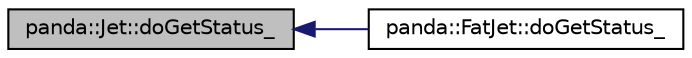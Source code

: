 digraph G
{
  edge [fontname="Helvetica",fontsize="10",labelfontname="Helvetica",labelfontsize="10"];
  node [fontname="Helvetica",fontsize="10",shape=record];
  rankdir=LR;
  Node1 [label="panda::Jet::doGetStatus_",height=0.2,width=0.4,color="black", fillcolor="grey75", style="filled" fontcolor="black"];
  Node1 -> Node2 [dir=back,color="midnightblue",fontsize="10",style="solid"];
  Node2 [label="panda::FatJet::doGetStatus_",height=0.2,width=0.4,color="black", fillcolor="white", style="filled",URL="$classpanda_1_1FatJet.html#a96835f1d5e56985c033cc73029dccef0"];
}
